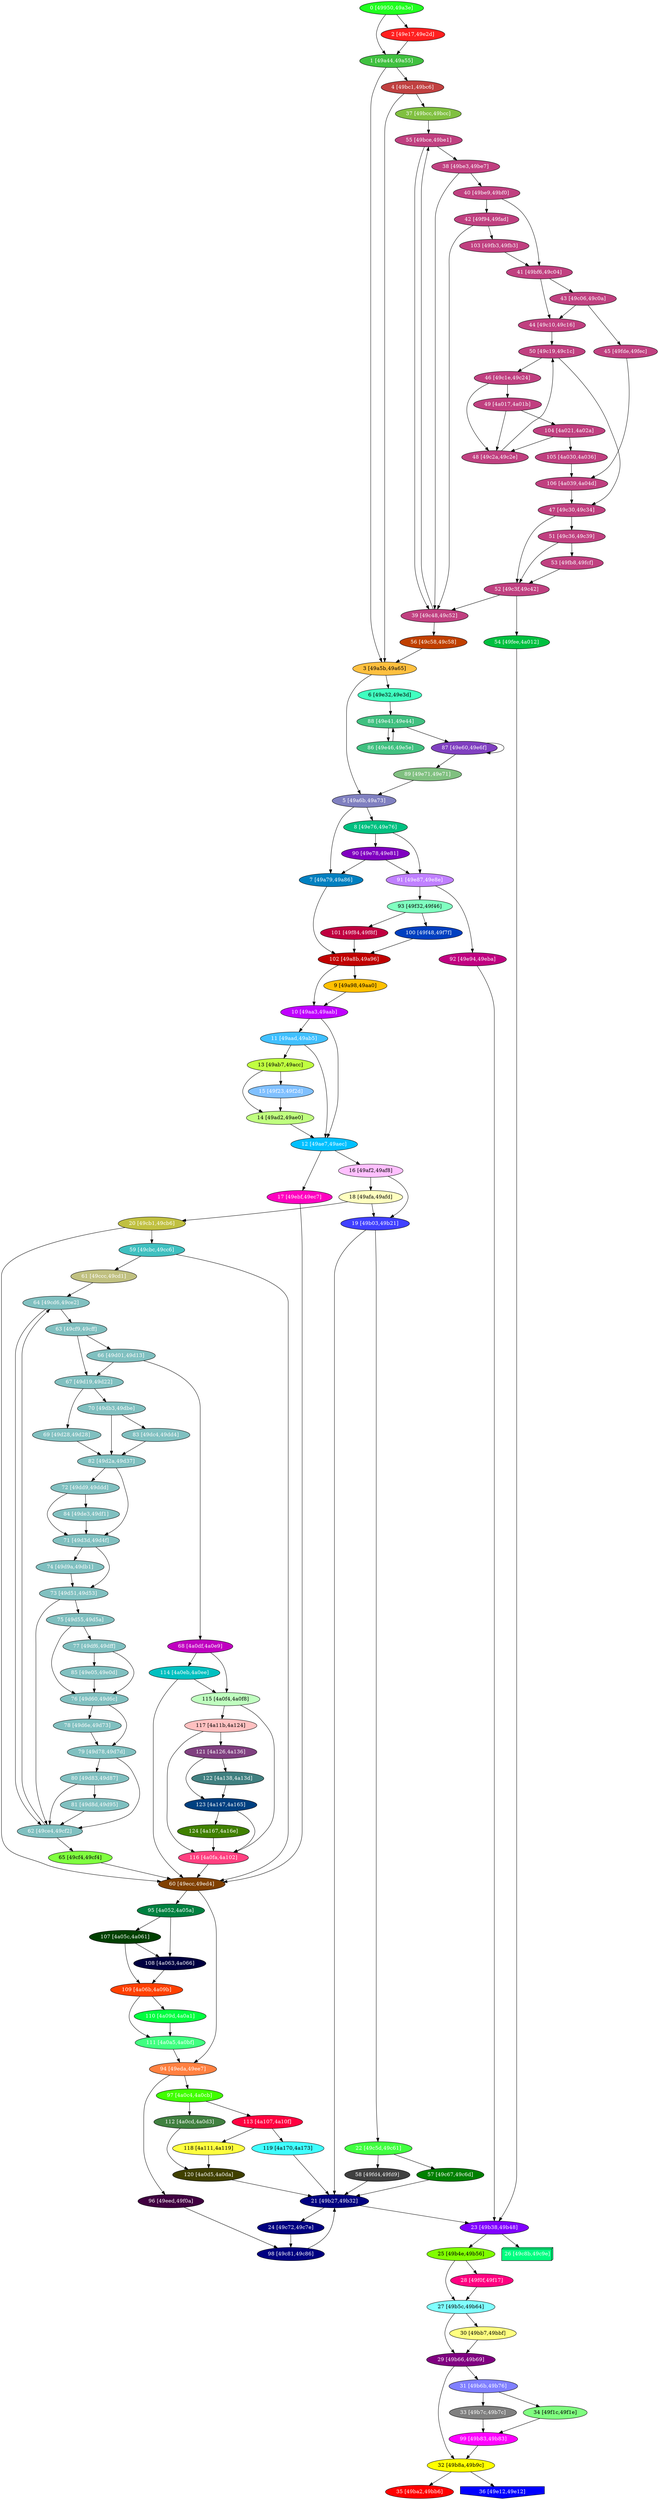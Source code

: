 diGraph libnss3{
	libnss3_0  [style=filled fillcolor="#20FF20" fontcolor="#ffffff" shape=oval label="0 [49950,49a3e]"]
	libnss3_1  [style=filled fillcolor="#40C040" fontcolor="#ffffff" shape=oval label="1 [49a44,49a55]"]
	libnss3_2  [style=filled fillcolor="#FF2020" fontcolor="#ffffff" shape=oval label="2 [49e17,49e2d]"]
	libnss3_3  [style=filled fillcolor="#FFC040" fontcolor="#000000" shape=oval label="3 [49a5b,49a65]"]
	libnss3_4  [style=filled fillcolor="#C04040" fontcolor="#ffffff" shape=oval label="4 [49bc1,49bc6]"]
	libnss3_5  [style=filled fillcolor="#8080C0" fontcolor="#ffffff" shape=oval label="5 [49a6b,49a73]"]
	libnss3_6  [style=filled fillcolor="#40FFC0" fontcolor="#000000" shape=oval label="6 [49e32,49e3d]"]
	libnss3_7  [style=filled fillcolor="#0080C0" fontcolor="#ffffff" shape=oval label="7 [49a79,49a86]"]
	libnss3_8  [style=filled fillcolor="#00C080" fontcolor="#ffffff" shape=oval label="8 [49e76,49e76]"]
	libnss3_9  [style=filled fillcolor="#FFC000" fontcolor="#000000" shape=oval label="9 [49a98,49aa0]"]
	libnss3_a  [style=filled fillcolor="#C000FF" fontcolor="#ffffff" shape=oval label="10 [49aa3,49aab]"]
	libnss3_b  [style=filled fillcolor="#40C0FF" fontcolor="#ffffff" shape=oval label="11 [49aad,49ab5]"]
	libnss3_c  [style=filled fillcolor="#00C0FF" fontcolor="#ffffff" shape=oval label="12 [49ae7,49aec]"]
	libnss3_d  [style=filled fillcolor="#C0FF40" fontcolor="#000000" shape=oval label="13 [49ab7,49acc]"]
	libnss3_e  [style=filled fillcolor="#C0FF80" fontcolor="#000000" shape=oval label="14 [49ad2,49ae0]"]
	libnss3_f  [style=filled fillcolor="#80C0FF" fontcolor="#ffffff" shape=oval label="15 [49f23,49f2d]"]
	libnss3_10  [style=filled fillcolor="#FFC0FF" fontcolor="#000000" shape=oval label="16 [49af2,49af8]"]
	libnss3_11  [style=filled fillcolor="#FF00C0" fontcolor="#ffffff" shape=oval label="17 [49ebf,49ec7]"]
	libnss3_12  [style=filled fillcolor="#FFFFC0" fontcolor="#000000" shape=oval label="18 [49afa,49afd]"]
	libnss3_13  [style=filled fillcolor="#4040FF" fontcolor="#ffffff" shape=oval label="19 [49b03,49b21]"]
	libnss3_14  [style=filled fillcolor="#C0C040" fontcolor="#ffffff" shape=oval label="20 [49cb1,49cb6]"]
	libnss3_15  [style=filled fillcolor="#000080" fontcolor="#ffffff" shape=oval label="21 [49b27,49b32]"]
	libnss3_16  [style=filled fillcolor="#40FF40" fontcolor="#ffffff" shape=oval label="22 [49c5d,49c61]"]
	libnss3_17  [style=filled fillcolor="#8000FF" fontcolor="#ffffff" shape=oval label="23 [49b38,49b48]"]
	libnss3_18  [style=filled fillcolor="#000080" fontcolor="#ffffff" shape=oval label="24 [49c72,49c7e]"]
	libnss3_19  [style=filled fillcolor="#80FF00" fontcolor="#000000" shape=oval label="25 [49b4e,49b56]"]
	libnss3_1a  [style=filled fillcolor="#00FF80" fontcolor="#ffffff" shape=box3d label="26 [49c8b,49c9e]"]
	libnss3_1b  [style=filled fillcolor="#80FFFF" fontcolor="#000000" shape=oval label="27 [49b5c,49b64]"]
	libnss3_1c  [style=filled fillcolor="#FF0080" fontcolor="#ffffff" shape=oval label="28 [49f0f,49f17]"]
	libnss3_1d  [style=filled fillcolor="#800080" fontcolor="#ffffff" shape=oval label="29 [49b66,49b69]"]
	libnss3_1e  [style=filled fillcolor="#FFFF80" fontcolor="#000000" shape=oval label="30 [49bb7,49bbf]"]
	libnss3_1f  [style=filled fillcolor="#8080FF" fontcolor="#ffffff" shape=oval label="31 [49b6b,49b76]"]
	libnss3_20  [style=filled fillcolor="#FFFF00" fontcolor="#000000" shape=oval label="32 [49b8a,49b9c]"]
	libnss3_21  [style=filled fillcolor="#808080" fontcolor="#ffffff" shape=oval label="33 [49b7c,49b7c]"]
	libnss3_22  [style=filled fillcolor="#80FF80" fontcolor="#000000" shape=oval label="34 [49f1c,49f1e]"]
	libnss3_23  [style=filled fillcolor="#FF0000" fontcolor="#ffffff" shape=oval label="35 [49ba2,49bb6]"]
	libnss3_24  [style=filled fillcolor="#0000FF" fontcolor="#ffffff" shape=invhouse label="36 [49e12,49e12]"]
	libnss3_25  [style=filled fillcolor="#80C040" fontcolor="#ffffff" shape=oval label="37 [49bcc,49bcc]"]
	libnss3_26  [style=filled fillcolor="#C04080" fontcolor="#ffffff" shape=oval label="38 [49be3,49be7]"]
	libnss3_27  [style=filled fillcolor="#C04080" fontcolor="#ffffff" shape=oval label="39 [49c48,49c52]"]
	libnss3_28  [style=filled fillcolor="#C04080" fontcolor="#ffffff" shape=oval label="40 [49be9,49bf0]"]
	libnss3_29  [style=filled fillcolor="#C04080" fontcolor="#ffffff" shape=oval label="41 [49bf6,49c04]"]
	libnss3_2a  [style=filled fillcolor="#C04080" fontcolor="#ffffff" shape=oval label="42 [49f94,49fad]"]
	libnss3_2b  [style=filled fillcolor="#C04080" fontcolor="#ffffff" shape=oval label="43 [49c06,49c0a]"]
	libnss3_2c  [style=filled fillcolor="#C04080" fontcolor="#ffffff" shape=oval label="44 [49c10,49c16]"]
	libnss3_2d  [style=filled fillcolor="#C04080" fontcolor="#ffffff" shape=oval label="45 [49fde,49fec]"]
	libnss3_2e  [style=filled fillcolor="#C04080" fontcolor="#ffffff" shape=oval label="46 [49c1e,49c24]"]
	libnss3_2f  [style=filled fillcolor="#C04080" fontcolor="#ffffff" shape=oval label="47 [49c30,49c34]"]
	libnss3_30  [style=filled fillcolor="#C04080" fontcolor="#ffffff" shape=oval label="48 [49c2a,49c2e]"]
	libnss3_31  [style=filled fillcolor="#C04080" fontcolor="#ffffff" shape=oval label="49 [4a017,4a01b]"]
	libnss3_32  [style=filled fillcolor="#C04080" fontcolor="#ffffff" shape=oval label="50 [49c19,49c1c]"]
	libnss3_33  [style=filled fillcolor="#C04080" fontcolor="#ffffff" shape=oval label="51 [49c36,49c39]"]
	libnss3_34  [style=filled fillcolor="#C04080" fontcolor="#ffffff" shape=oval label="52 [49c3f,49c42]"]
	libnss3_35  [style=filled fillcolor="#C04080" fontcolor="#ffffff" shape=oval label="53 [49fb8,49fcf]"]
	libnss3_36  [style=filled fillcolor="#00C040" fontcolor="#ffffff" shape=oval label="54 [49fee,4a012]"]
	libnss3_37  [style=filled fillcolor="#C04080" fontcolor="#ffffff" shape=oval label="55 [49bce,49be1]"]
	libnss3_38  [style=filled fillcolor="#C04000" fontcolor="#ffffff" shape=oval label="56 [49c58,49c58]"]
	libnss3_39  [style=filled fillcolor="#008000" fontcolor="#ffffff" shape=oval label="57 [49c67,49c6d]"]
	libnss3_3a  [style=filled fillcolor="#404040" fontcolor="#ffffff" shape=oval label="58 [49fd4,49fd9]"]
	libnss3_3b  [style=filled fillcolor="#40C0C0" fontcolor="#ffffff" shape=oval label="59 [49cbc,49cc6]"]
	libnss3_3c  [style=filled fillcolor="#804000" fontcolor="#ffffff" shape=oval label="60 [49ecc,49ed4]"]
	libnss3_3d  [style=filled fillcolor="#C0C080" fontcolor="#ffffff" shape=oval label="61 [49ccc,49cd1]"]
	libnss3_3e  [style=filled fillcolor="#80C0C0" fontcolor="#ffffff" shape=oval label="62 [49ce4,49cf2]"]
	libnss3_3f  [style=filled fillcolor="#80C0C0" fontcolor="#ffffff" shape=oval label="63 [49cf9,49cff]"]
	libnss3_40  [style=filled fillcolor="#80C0C0" fontcolor="#ffffff" shape=oval label="64 [49cd6,49ce2]"]
	libnss3_41  [style=filled fillcolor="#80FF40" fontcolor="#000000" shape=oval label="65 [49cf4,49cf4]"]
	libnss3_42  [style=filled fillcolor="#80C0C0" fontcolor="#ffffff" shape=oval label="66 [49d01,49d13]"]
	libnss3_43  [style=filled fillcolor="#80C0C0" fontcolor="#ffffff" shape=oval label="67 [49d19,49d22]"]
	libnss3_44  [style=filled fillcolor="#C000C0" fontcolor="#ffffff" shape=oval label="68 [4a0df,4a0e9]"]
	libnss3_45  [style=filled fillcolor="#80C0C0" fontcolor="#ffffff" shape=oval label="69 [49d28,49d28]"]
	libnss3_46  [style=filled fillcolor="#80C0C0" fontcolor="#ffffff" shape=oval label="70 [49db3,49dbe]"]
	libnss3_47  [style=filled fillcolor="#80C0C0" fontcolor="#ffffff" shape=oval label="71 [49d3d,49d4f]"]
	libnss3_48  [style=filled fillcolor="#80C0C0" fontcolor="#ffffff" shape=oval label="72 [49dd9,49ddd]"]
	libnss3_49  [style=filled fillcolor="#80C0C0" fontcolor="#ffffff" shape=oval label="73 [49d51,49d53]"]
	libnss3_4a  [style=filled fillcolor="#80C0C0" fontcolor="#ffffff" shape=oval label="74 [49d9a,49db1]"]
	libnss3_4b  [style=filled fillcolor="#80C0C0" fontcolor="#ffffff" shape=oval label="75 [49d55,49d5a]"]
	libnss3_4c  [style=filled fillcolor="#80C0C0" fontcolor="#ffffff" shape=oval label="76 [49d60,49d6c]"]
	libnss3_4d  [style=filled fillcolor="#80C0C0" fontcolor="#ffffff" shape=oval label="77 [49df6,49dff]"]
	libnss3_4e  [style=filled fillcolor="#80C0C0" fontcolor="#ffffff" shape=oval label="78 [49d6e,49d73]"]
	libnss3_4f  [style=filled fillcolor="#80C0C0" fontcolor="#ffffff" shape=oval label="79 [49d78,49d7d]"]
	libnss3_50  [style=filled fillcolor="#80C0C0" fontcolor="#ffffff" shape=oval label="80 [49d83,49d87]"]
	libnss3_51  [style=filled fillcolor="#80C0C0" fontcolor="#ffffff" shape=oval label="81 [49d8d,49d95]"]
	libnss3_52  [style=filled fillcolor="#80C0C0" fontcolor="#ffffff" shape=oval label="82 [49d2a,49d37]"]
	libnss3_53  [style=filled fillcolor="#80C0C0" fontcolor="#ffffff" shape=oval label="83 [49dc4,49dd4]"]
	libnss3_54  [style=filled fillcolor="#80C0C0" fontcolor="#ffffff" shape=oval label="84 [49de3,49df1]"]
	libnss3_55  [style=filled fillcolor="#80C0C0" fontcolor="#ffffff" shape=oval label="85 [49e05,49e0d]"]
	libnss3_56  [style=filled fillcolor="#40C080" fontcolor="#ffffff" shape=oval label="86 [49e46,49e5e]"]
	libnss3_57  [style=filled fillcolor="#8040C0" fontcolor="#ffffff" shape=oval label="87 [49e60,49e6f]"]
	libnss3_58  [style=filled fillcolor="#40C080" fontcolor="#ffffff" shape=oval label="88 [49e41,49e44]"]
	libnss3_59  [style=filled fillcolor="#80C080" fontcolor="#ffffff" shape=oval label="89 [49e71,49e71]"]
	libnss3_5a  [style=filled fillcolor="#8000C0" fontcolor="#ffffff" shape=oval label="90 [49e78,49e81]"]
	libnss3_5b  [style=filled fillcolor="#C080FF" fontcolor="#ffffff" shape=oval label="91 [49e87,49e8e]"]
	libnss3_5c  [style=filled fillcolor="#C00080" fontcolor="#ffffff" shape=oval label="92 [49e94,49eba]"]
	libnss3_5d  [style=filled fillcolor="#80FFC0" fontcolor="#000000" shape=oval label="93 [49f32,49f46]"]
	libnss3_5e  [style=filled fillcolor="#FF8040" fontcolor="#ffffff" shape=oval label="94 [49eda,49ee7]"]
	libnss3_5f  [style=filled fillcolor="#008040" fontcolor="#ffffff" shape=oval label="95 [4a052,4a05a]"]
	libnss3_60  [style=filled fillcolor="#400040" fontcolor="#ffffff" shape=oval label="96 [49eed,49f0a]"]
	libnss3_61  [style=filled fillcolor="#40FF00" fontcolor="#ffffff" shape=oval label="97 [4a0c4,4a0cb]"]
	libnss3_62  [style=filled fillcolor="#000080" fontcolor="#ffffff" shape=oval label="98 [49c81,49c86]"]
	libnss3_63  [style=filled fillcolor="#FF00FF" fontcolor="#ffffff" shape=oval label="99 [49b83,49b83]"]
	libnss3_64  [style=filled fillcolor="#0040C0" fontcolor="#ffffff" shape=oval label="100 [49f48,49f7f]"]
	libnss3_65  [style=filled fillcolor="#C00040" fontcolor="#ffffff" shape=oval label="101 [49f84,49f8f]"]
	libnss3_66  [style=filled fillcolor="#C00000" fontcolor="#ffffff" shape=oval label="102 [49a8b,49a96]"]
	libnss3_67  [style=filled fillcolor="#C04080" fontcolor="#ffffff" shape=oval label="103 [49fb3,49fb3]"]
	libnss3_68  [style=filled fillcolor="#C04080" fontcolor="#ffffff" shape=oval label="104 [4a021,4a02a]"]
	libnss3_69  [style=filled fillcolor="#C04080" fontcolor="#ffffff" shape=oval label="105 [4a030,4a036]"]
	libnss3_6a  [style=filled fillcolor="#C04080" fontcolor="#ffffff" shape=oval label="106 [4a039,4a04d]"]
	libnss3_6b  [style=filled fillcolor="#004000" fontcolor="#ffffff" shape=oval label="107 [4a05c,4a061]"]
	libnss3_6c  [style=filled fillcolor="#000040" fontcolor="#ffffff" shape=oval label="108 [4a063,4a066]"]
	libnss3_6d  [style=filled fillcolor="#FF4000" fontcolor="#ffffff" shape=oval label="109 [4a06b,4a09b]"]
	libnss3_6e  [style=filled fillcolor="#00FF40" fontcolor="#ffffff" shape=oval label="110 [4a09d,4a0a1]"]
	libnss3_6f  [style=filled fillcolor="#40FF80" fontcolor="#ffffff" shape=oval label="111 [4a0a5,4a0bf]"]
	libnss3_70  [style=filled fillcolor="#408040" fontcolor="#ffffff" shape=oval label="112 [4a0cd,4a0d3]"]
	libnss3_71  [style=filled fillcolor="#FF0040" fontcolor="#ffffff" shape=oval label="113 [4a107,4a10f]"]
	libnss3_72  [style=filled fillcolor="#00C0C0" fontcolor="#ffffff" shape=oval label="114 [4a0eb,4a0ee]"]
	libnss3_73  [style=filled fillcolor="#C0FFC0" fontcolor="#000000" shape=oval label="115 [4a0f4,4a0f8]"]
	libnss3_74  [style=filled fillcolor="#FF4080" fontcolor="#ffffff" shape=oval label="116 [4a0fa,4a102]"]
	libnss3_75  [style=filled fillcolor="#FFC0C0" fontcolor="#000000" shape=oval label="117 [4a11b,4a124]"]
	libnss3_76  [style=filled fillcolor="#FFFF40" fontcolor="#000000" shape=oval label="118 [4a111,4a119]"]
	libnss3_77  [style=filled fillcolor="#40FFFF" fontcolor="#000000" shape=oval label="119 [4a170,4a173]"]
	libnss3_78  [style=filled fillcolor="#404000" fontcolor="#ffffff" shape=oval label="120 [4a0d5,4a0da]"]
	libnss3_79  [style=filled fillcolor="#804080" fontcolor="#ffffff" shape=oval label="121 [4a126,4a136]"]
	libnss3_7a  [style=filled fillcolor="#408080" fontcolor="#ffffff" shape=oval label="122 [4a138,4a13d]"]
	libnss3_7b  [style=filled fillcolor="#004080" fontcolor="#ffffff" shape=oval label="123 [4a147,4a165]"]
	libnss3_7c  [style=filled fillcolor="#408000" fontcolor="#ffffff" shape=oval label="124 [4a167,4a16e]"]

	libnss3_0 -> libnss3_1
	libnss3_0 -> libnss3_2
	libnss3_1 -> libnss3_3
	libnss3_1 -> libnss3_4
	libnss3_2 -> libnss3_1
	libnss3_3 -> libnss3_5
	libnss3_3 -> libnss3_6
	libnss3_4 -> libnss3_3
	libnss3_4 -> libnss3_25
	libnss3_5 -> libnss3_7
	libnss3_5 -> libnss3_8
	libnss3_6 -> libnss3_58
	libnss3_7 -> libnss3_66
	libnss3_8 -> libnss3_5a
	libnss3_8 -> libnss3_5b
	libnss3_9 -> libnss3_a
	libnss3_a -> libnss3_b
	libnss3_a -> libnss3_c
	libnss3_b -> libnss3_c
	libnss3_b -> libnss3_d
	libnss3_c -> libnss3_10
	libnss3_c -> libnss3_11
	libnss3_d -> libnss3_e
	libnss3_d -> libnss3_f
	libnss3_e -> libnss3_c
	libnss3_f -> libnss3_e
	libnss3_10 -> libnss3_12
	libnss3_10 -> libnss3_13
	libnss3_11 -> libnss3_3c
	libnss3_12 -> libnss3_13
	libnss3_12 -> libnss3_14
	libnss3_13 -> libnss3_15
	libnss3_13 -> libnss3_16
	libnss3_14 -> libnss3_3b
	libnss3_14 -> libnss3_3c
	libnss3_15 -> libnss3_17
	libnss3_15 -> libnss3_18
	libnss3_16 -> libnss3_39
	libnss3_16 -> libnss3_3a
	libnss3_17 -> libnss3_19
	libnss3_17 -> libnss3_1a
	libnss3_18 -> libnss3_62
	libnss3_19 -> libnss3_1b
	libnss3_19 -> libnss3_1c
	libnss3_1b -> libnss3_1d
	libnss3_1b -> libnss3_1e
	libnss3_1c -> libnss3_1b
	libnss3_1d -> libnss3_1f
	libnss3_1d -> libnss3_20
	libnss3_1e -> libnss3_1d
	libnss3_1f -> libnss3_21
	libnss3_1f -> libnss3_22
	libnss3_20 -> libnss3_23
	libnss3_20 -> libnss3_24
	libnss3_21 -> libnss3_63
	libnss3_22 -> libnss3_63
	libnss3_25 -> libnss3_37
	libnss3_26 -> libnss3_27
	libnss3_26 -> libnss3_28
	libnss3_27 -> libnss3_37
	libnss3_27 -> libnss3_38
	libnss3_28 -> libnss3_29
	libnss3_28 -> libnss3_2a
	libnss3_29 -> libnss3_2b
	libnss3_29 -> libnss3_2c
	libnss3_2a -> libnss3_27
	libnss3_2a -> libnss3_67
	libnss3_2b -> libnss3_2c
	libnss3_2b -> libnss3_2d
	libnss3_2c -> libnss3_32
	libnss3_2d -> libnss3_6a
	libnss3_2e -> libnss3_30
	libnss3_2e -> libnss3_31
	libnss3_2f -> libnss3_33
	libnss3_2f -> libnss3_34
	libnss3_30 -> libnss3_32
	libnss3_31 -> libnss3_30
	libnss3_31 -> libnss3_68
	libnss3_32 -> libnss3_2e
	libnss3_32 -> libnss3_2f
	libnss3_33 -> libnss3_34
	libnss3_33 -> libnss3_35
	libnss3_34 -> libnss3_27
	libnss3_34 -> libnss3_36
	libnss3_35 -> libnss3_34
	libnss3_36 -> libnss3_17
	libnss3_37 -> libnss3_26
	libnss3_37 -> libnss3_27
	libnss3_38 -> libnss3_3
	libnss3_39 -> libnss3_15
	libnss3_3a -> libnss3_15
	libnss3_3b -> libnss3_3c
	libnss3_3b -> libnss3_3d
	libnss3_3c -> libnss3_5e
	libnss3_3c -> libnss3_5f
	libnss3_3d -> libnss3_40
	libnss3_3e -> libnss3_40
	libnss3_3e -> libnss3_41
	libnss3_3f -> libnss3_42
	libnss3_3f -> libnss3_43
	libnss3_40 -> libnss3_3e
	libnss3_40 -> libnss3_3f
	libnss3_41 -> libnss3_3c
	libnss3_42 -> libnss3_43
	libnss3_42 -> libnss3_44
	libnss3_43 -> libnss3_45
	libnss3_43 -> libnss3_46
	libnss3_44 -> libnss3_72
	libnss3_44 -> libnss3_73
	libnss3_45 -> libnss3_52
	libnss3_46 -> libnss3_52
	libnss3_46 -> libnss3_53
	libnss3_47 -> libnss3_49
	libnss3_47 -> libnss3_4a
	libnss3_48 -> libnss3_47
	libnss3_48 -> libnss3_54
	libnss3_49 -> libnss3_3e
	libnss3_49 -> libnss3_4b
	libnss3_4a -> libnss3_49
	libnss3_4b -> libnss3_4c
	libnss3_4b -> libnss3_4d
	libnss3_4c -> libnss3_4e
	libnss3_4c -> libnss3_4f
	libnss3_4d -> libnss3_4c
	libnss3_4d -> libnss3_55
	libnss3_4e -> libnss3_4f
	libnss3_4f -> libnss3_3e
	libnss3_4f -> libnss3_50
	libnss3_50 -> libnss3_3e
	libnss3_50 -> libnss3_51
	libnss3_51 -> libnss3_3e
	libnss3_52 -> libnss3_47
	libnss3_52 -> libnss3_48
	libnss3_53 -> libnss3_52
	libnss3_54 -> libnss3_47
	libnss3_55 -> libnss3_4c
	libnss3_56 -> libnss3_58
	libnss3_57 -> libnss3_57
	libnss3_57 -> libnss3_59
	libnss3_58 -> libnss3_56
	libnss3_58 -> libnss3_57
	libnss3_59 -> libnss3_5
	libnss3_5a -> libnss3_7
	libnss3_5a -> libnss3_5b
	libnss3_5b -> libnss3_5c
	libnss3_5b -> libnss3_5d
	libnss3_5c -> libnss3_17
	libnss3_5d -> libnss3_64
	libnss3_5d -> libnss3_65
	libnss3_5e -> libnss3_60
	libnss3_5e -> libnss3_61
	libnss3_5f -> libnss3_6b
	libnss3_5f -> libnss3_6c
	libnss3_60 -> libnss3_62
	libnss3_61 -> libnss3_70
	libnss3_61 -> libnss3_71
	libnss3_62 -> libnss3_15
	libnss3_63 -> libnss3_20
	libnss3_64 -> libnss3_66
	libnss3_65 -> libnss3_66
	libnss3_66 -> libnss3_9
	libnss3_66 -> libnss3_a
	libnss3_67 -> libnss3_29
	libnss3_68 -> libnss3_30
	libnss3_68 -> libnss3_69
	libnss3_69 -> libnss3_6a
	libnss3_6a -> libnss3_2f
	libnss3_6b -> libnss3_6c
	libnss3_6b -> libnss3_6d
	libnss3_6c -> libnss3_6d
	libnss3_6d -> libnss3_6e
	libnss3_6d -> libnss3_6f
	libnss3_6e -> libnss3_6f
	libnss3_6f -> libnss3_5e
	libnss3_70 -> libnss3_78
	libnss3_71 -> libnss3_76
	libnss3_71 -> libnss3_77
	libnss3_72 -> libnss3_3c
	libnss3_72 -> libnss3_73
	libnss3_73 -> libnss3_74
	libnss3_73 -> libnss3_75
	libnss3_74 -> libnss3_3c
	libnss3_75 -> libnss3_74
	libnss3_75 -> libnss3_79
	libnss3_76 -> libnss3_78
	libnss3_77 -> libnss3_15
	libnss3_78 -> libnss3_15
	libnss3_79 -> libnss3_7a
	libnss3_79 -> libnss3_7b
	libnss3_7a -> libnss3_7b
	libnss3_7b -> libnss3_74
	libnss3_7b -> libnss3_7c
	libnss3_7c -> libnss3_74
}